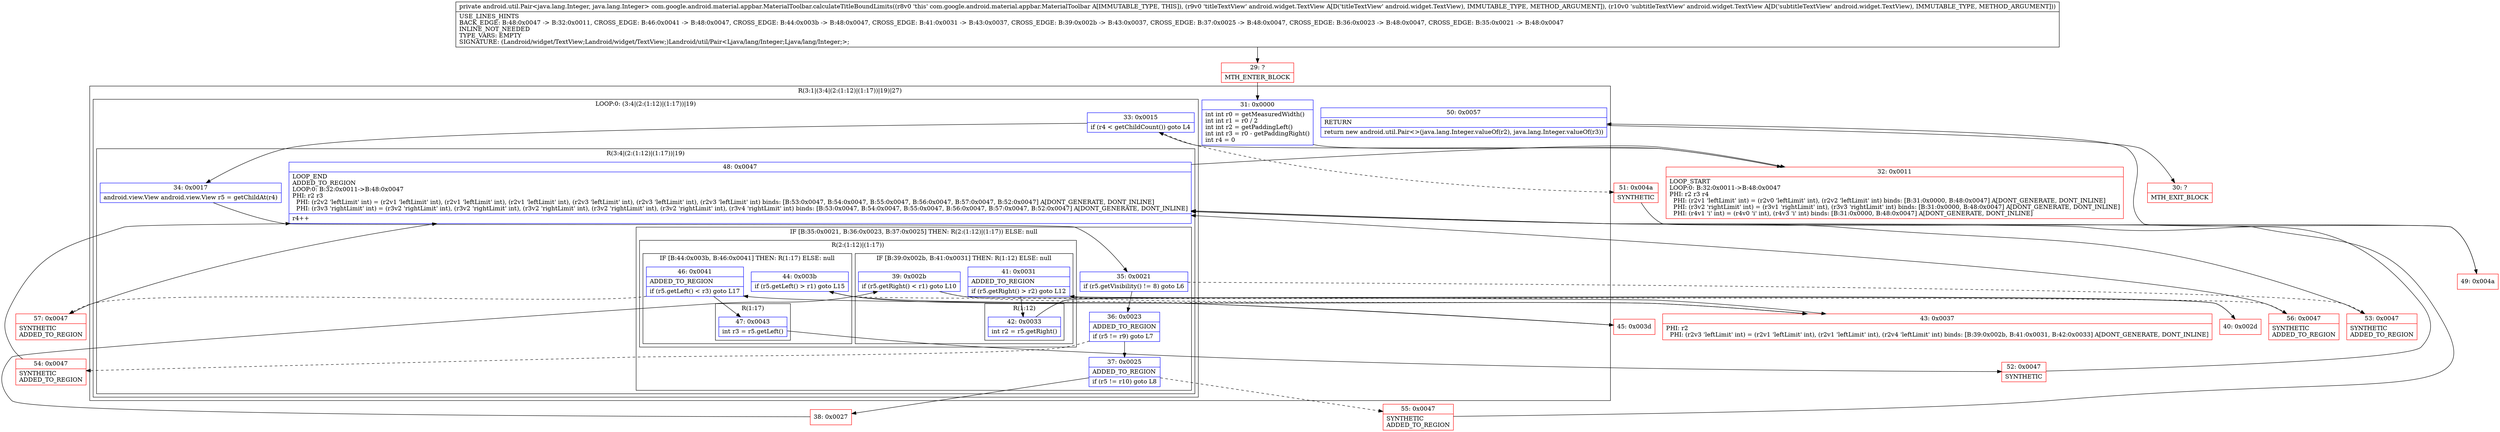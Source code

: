 digraph "CFG forcom.google.android.material.appbar.MaterialToolbar.calculateTitleBoundLimits(Landroid\/widget\/TextView;Landroid\/widget\/TextView;)Landroid\/util\/Pair;" {
subgraph cluster_Region_1628109363 {
label = "R(3:1|(3:4|(2:(1:12)|(1:17))|19)|27)";
node [shape=record,color=blue];
Node_31 [shape=record,label="{31\:\ 0x0000|int int r0 = getMeasuredWidth()\lint int r1 = r0 \/ 2\lint int r2 = getPaddingLeft()\lint int r3 = r0 \- getPaddingRight()\lint r4 = 0\l}"];
subgraph cluster_LoopRegion_205117971 {
label = "LOOP:0: (3:4|(2:(1:12)|(1:17))|19)";
node [shape=record,color=blue];
Node_33 [shape=record,label="{33\:\ 0x0015|if (r4 \< getChildCount()) goto L4\l}"];
subgraph cluster_Region_1032780879 {
label = "R(3:4|(2:(1:12)|(1:17))|19)";
node [shape=record,color=blue];
Node_34 [shape=record,label="{34\:\ 0x0017|android.view.View android.view.View r5 = getChildAt(r4)\l}"];
subgraph cluster_IfRegion_2128843451 {
label = "IF [B:35:0x0021, B:36:0x0023, B:37:0x0025] THEN: R(2:(1:12)|(1:17)) ELSE: null";
node [shape=record,color=blue];
Node_35 [shape=record,label="{35\:\ 0x0021|if (r5.getVisibility() != 8) goto L6\l}"];
Node_36 [shape=record,label="{36\:\ 0x0023|ADDED_TO_REGION\l|if (r5 != r9) goto L7\l}"];
Node_37 [shape=record,label="{37\:\ 0x0025|ADDED_TO_REGION\l|if (r5 != r10) goto L8\l}"];
subgraph cluster_Region_1993914551 {
label = "R(2:(1:12)|(1:17))";
node [shape=record,color=blue];
subgraph cluster_IfRegion_1733402498 {
label = "IF [B:39:0x002b, B:41:0x0031] THEN: R(1:12) ELSE: null";
node [shape=record,color=blue];
Node_39 [shape=record,label="{39\:\ 0x002b|if (r5.getRight() \< r1) goto L10\l}"];
Node_41 [shape=record,label="{41\:\ 0x0031|ADDED_TO_REGION\l|if (r5.getRight() \> r2) goto L12\l}"];
subgraph cluster_Region_1368541074 {
label = "R(1:12)";
node [shape=record,color=blue];
Node_42 [shape=record,label="{42\:\ 0x0033|int r2 = r5.getRight()\l}"];
}
}
subgraph cluster_IfRegion_1586356586 {
label = "IF [B:44:0x003b, B:46:0x0041] THEN: R(1:17) ELSE: null";
node [shape=record,color=blue];
Node_44 [shape=record,label="{44\:\ 0x003b|if (r5.getLeft() \> r1) goto L15\l}"];
Node_46 [shape=record,label="{46\:\ 0x0041|ADDED_TO_REGION\l|if (r5.getLeft() \< r3) goto L17\l}"];
subgraph cluster_Region_1736439025 {
label = "R(1:17)";
node [shape=record,color=blue];
Node_47 [shape=record,label="{47\:\ 0x0043|int r3 = r5.getLeft()\l}"];
}
}
}
}
Node_48 [shape=record,label="{48\:\ 0x0047|LOOP_END\lADDED_TO_REGION\lLOOP:0: B:32:0x0011\-\>B:48:0x0047\lPHI: r2 r3 \l  PHI: (r2v2 'leftLimit' int) = (r2v1 'leftLimit' int), (r2v1 'leftLimit' int), (r2v1 'leftLimit' int), (r2v3 'leftLimit' int), (r2v3 'leftLimit' int), (r2v3 'leftLimit' int) binds: [B:53:0x0047, B:54:0x0047, B:55:0x0047, B:56:0x0047, B:57:0x0047, B:52:0x0047] A[DONT_GENERATE, DONT_INLINE]\l  PHI: (r3v3 'rightLimit' int) = (r3v2 'rightLimit' int), (r3v2 'rightLimit' int), (r3v2 'rightLimit' int), (r3v2 'rightLimit' int), (r3v2 'rightLimit' int), (r3v4 'rightLimit' int) binds: [B:53:0x0047, B:54:0x0047, B:55:0x0047, B:56:0x0047, B:57:0x0047, B:52:0x0047] A[DONT_GENERATE, DONT_INLINE]\l|r4++\l}"];
}
}
Node_50 [shape=record,label="{50\:\ 0x0057|RETURN\l|return new android.util.Pair\<\>(java.lang.Integer.valueOf(r2), java.lang.Integer.valueOf(r3))\l}"];
}
Node_29 [shape=record,color=red,label="{29\:\ ?|MTH_ENTER_BLOCK\l}"];
Node_32 [shape=record,color=red,label="{32\:\ 0x0011|LOOP_START\lLOOP:0: B:32:0x0011\-\>B:48:0x0047\lPHI: r2 r3 r4 \l  PHI: (r2v1 'leftLimit' int) = (r2v0 'leftLimit' int), (r2v2 'leftLimit' int) binds: [B:31:0x0000, B:48:0x0047] A[DONT_GENERATE, DONT_INLINE]\l  PHI: (r3v2 'rightLimit' int) = (r3v1 'rightLimit' int), (r3v3 'rightLimit' int) binds: [B:31:0x0000, B:48:0x0047] A[DONT_GENERATE, DONT_INLINE]\l  PHI: (r4v1 'i' int) = (r4v0 'i' int), (r4v3 'i' int) binds: [B:31:0x0000, B:48:0x0047] A[DONT_GENERATE, DONT_INLINE]\l}"];
Node_38 [shape=record,color=red,label="{38\:\ 0x0027}"];
Node_40 [shape=record,color=red,label="{40\:\ 0x002d}"];
Node_43 [shape=record,color=red,label="{43\:\ 0x0037|PHI: r2 \l  PHI: (r2v3 'leftLimit' int) = (r2v1 'leftLimit' int), (r2v1 'leftLimit' int), (r2v4 'leftLimit' int) binds: [B:39:0x002b, B:41:0x0031, B:42:0x0033] A[DONT_GENERATE, DONT_INLINE]\l}"];
Node_45 [shape=record,color=red,label="{45\:\ 0x003d}"];
Node_52 [shape=record,color=red,label="{52\:\ 0x0047|SYNTHETIC\l}"];
Node_57 [shape=record,color=red,label="{57\:\ 0x0047|SYNTHETIC\lADDED_TO_REGION\l}"];
Node_56 [shape=record,color=red,label="{56\:\ 0x0047|SYNTHETIC\lADDED_TO_REGION\l}"];
Node_55 [shape=record,color=red,label="{55\:\ 0x0047|SYNTHETIC\lADDED_TO_REGION\l}"];
Node_54 [shape=record,color=red,label="{54\:\ 0x0047|SYNTHETIC\lADDED_TO_REGION\l}"];
Node_53 [shape=record,color=red,label="{53\:\ 0x0047|SYNTHETIC\lADDED_TO_REGION\l}"];
Node_51 [shape=record,color=red,label="{51\:\ 0x004a|SYNTHETIC\l}"];
Node_49 [shape=record,color=red,label="{49\:\ 0x004a}"];
Node_30 [shape=record,color=red,label="{30\:\ ?|MTH_EXIT_BLOCK\l}"];
MethodNode[shape=record,label="{private android.util.Pair\<java.lang.Integer, java.lang.Integer\> com.google.android.material.appbar.MaterialToolbar.calculateTitleBoundLimits((r8v0 'this' com.google.android.material.appbar.MaterialToolbar A[IMMUTABLE_TYPE, THIS]), (r9v0 'titleTextView' android.widget.TextView A[D('titleTextView' android.widget.TextView), IMMUTABLE_TYPE, METHOD_ARGUMENT]), (r10v0 'subtitleTextView' android.widget.TextView A[D('subtitleTextView' android.widget.TextView), IMMUTABLE_TYPE, METHOD_ARGUMENT]))  | USE_LINES_HINTS\lBACK_EDGE: B:48:0x0047 \-\> B:32:0x0011, CROSS_EDGE: B:46:0x0041 \-\> B:48:0x0047, CROSS_EDGE: B:44:0x003b \-\> B:48:0x0047, CROSS_EDGE: B:41:0x0031 \-\> B:43:0x0037, CROSS_EDGE: B:39:0x002b \-\> B:43:0x0037, CROSS_EDGE: B:37:0x0025 \-\> B:48:0x0047, CROSS_EDGE: B:36:0x0023 \-\> B:48:0x0047, CROSS_EDGE: B:35:0x0021 \-\> B:48:0x0047\lINLINE_NOT_NEEDED\lTYPE_VARS: EMPTY\lSIGNATURE: (Landroid\/widget\/TextView;Landroid\/widget\/TextView;)Landroid\/util\/Pair\<Ljava\/lang\/Integer;Ljava\/lang\/Integer;\>;\l}"];
MethodNode -> Node_29;Node_31 -> Node_32;
Node_33 -> Node_34;
Node_33 -> Node_51[style=dashed];
Node_34 -> Node_35;
Node_35 -> Node_36;
Node_35 -> Node_53[style=dashed];
Node_36 -> Node_37;
Node_36 -> Node_54[style=dashed];
Node_37 -> Node_38;
Node_37 -> Node_55[style=dashed];
Node_39 -> Node_40;
Node_39 -> Node_43[style=dashed];
Node_41 -> Node_42;
Node_41 -> Node_43[style=dashed];
Node_42 -> Node_43;
Node_44 -> Node_45;
Node_44 -> Node_56[style=dashed];
Node_46 -> Node_47;
Node_46 -> Node_57[style=dashed];
Node_47 -> Node_52;
Node_48 -> Node_32;
Node_50 -> Node_30;
Node_29 -> Node_31;
Node_32 -> Node_33;
Node_38 -> Node_39;
Node_40 -> Node_41;
Node_43 -> Node_44;
Node_45 -> Node_46;
Node_52 -> Node_48;
Node_57 -> Node_48;
Node_56 -> Node_48;
Node_55 -> Node_48;
Node_54 -> Node_48;
Node_53 -> Node_48;
Node_51 -> Node_49;
Node_49 -> Node_50;
}

